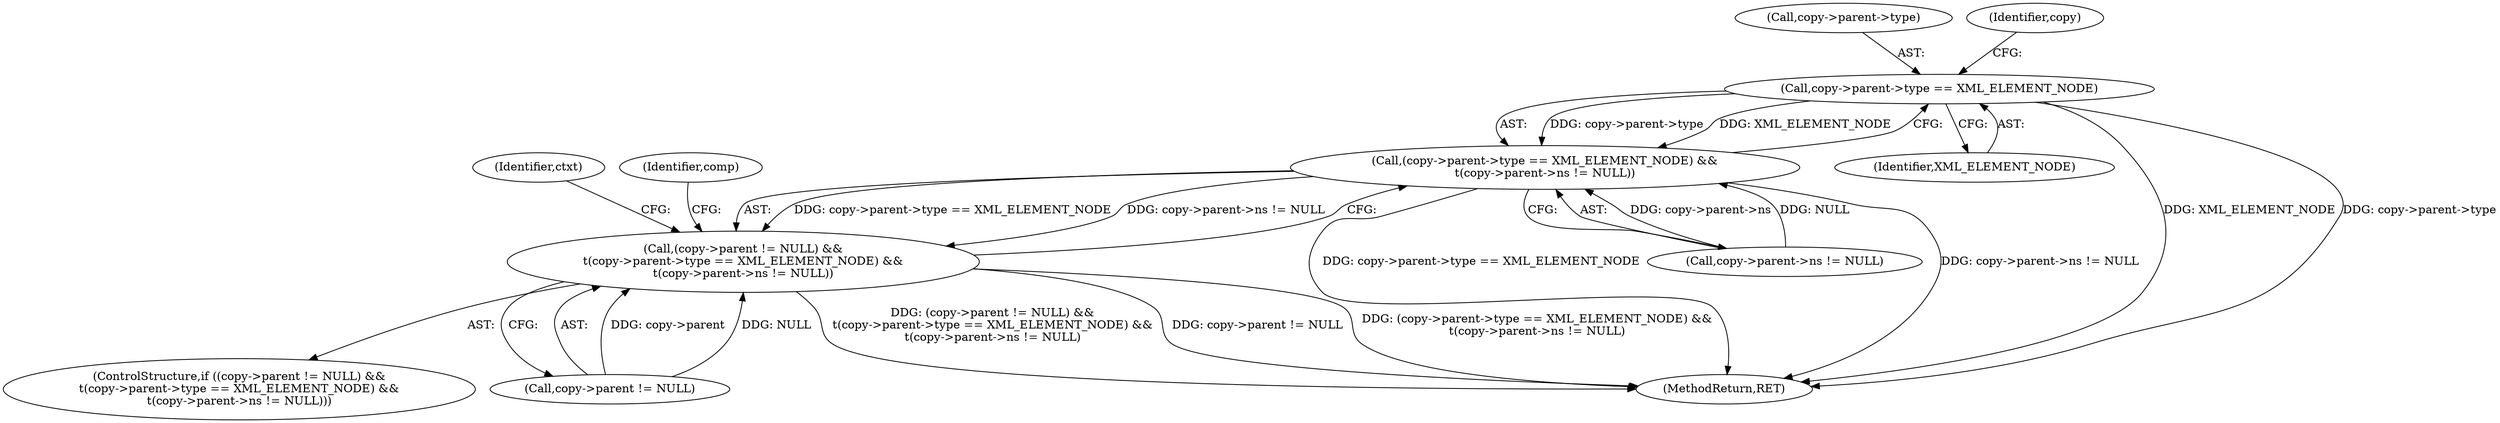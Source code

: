 digraph "0_Chrome_96dbafe288dbe2f0cc45fa3c39daf6d0c37acbab_39@API" {
"1000298" [label="(Call,copy->parent->type == XML_ELEMENT_NODE)"];
"1000297" [label="(Call,(copy->parent->type == XML_ELEMENT_NODE) &&\n\t(copy->parent->ns != NULL))"];
"1000291" [label="(Call,(copy->parent != NULL) &&\n\t(copy->parent->type == XML_ELEMENT_NODE) &&\n\t(copy->parent->ns != NULL))"];
"1000304" [label="(Identifier,XML_ELEMENT_NODE)"];
"1000305" [label="(Call,copy->parent->ns != NULL)"];
"1000290" [label="(ControlStructure,if ((copy->parent != NULL) &&\n\t(copy->parent->type == XML_ELEMENT_NODE) &&\n\t(copy->parent->ns != NULL)))"];
"1000292" [label="(Call,copy->parent != NULL)"];
"1000297" [label="(Call,(copy->parent->type == XML_ELEMENT_NODE) &&\n\t(copy->parent->ns != NULL))"];
"1000291" [label="(Call,(copy->parent != NULL) &&\n\t(copy->parent->type == XML_ELEMENT_NODE) &&\n\t(copy->parent->ns != NULL))"];
"1000299" [label="(Call,copy->parent->type)"];
"1000523" [label="(MethodReturn,RET)"];
"1000298" [label="(Call,copy->parent->type == XML_ELEMENT_NODE)"];
"1000314" [label="(Identifier,ctxt)"];
"1000321" [label="(Identifier,comp)"];
"1000308" [label="(Identifier,copy)"];
"1000298" -> "1000297"  [label="AST: "];
"1000298" -> "1000304"  [label="CFG: "];
"1000299" -> "1000298"  [label="AST: "];
"1000304" -> "1000298"  [label="AST: "];
"1000308" -> "1000298"  [label="CFG: "];
"1000297" -> "1000298"  [label="CFG: "];
"1000298" -> "1000523"  [label="DDG: XML_ELEMENT_NODE"];
"1000298" -> "1000523"  [label="DDG: copy->parent->type"];
"1000298" -> "1000297"  [label="DDG: copy->parent->type"];
"1000298" -> "1000297"  [label="DDG: XML_ELEMENT_NODE"];
"1000297" -> "1000291"  [label="AST: "];
"1000297" -> "1000305"  [label="CFG: "];
"1000305" -> "1000297"  [label="AST: "];
"1000291" -> "1000297"  [label="CFG: "];
"1000297" -> "1000523"  [label="DDG: copy->parent->type == XML_ELEMENT_NODE"];
"1000297" -> "1000523"  [label="DDG: copy->parent->ns != NULL"];
"1000297" -> "1000291"  [label="DDG: copy->parent->type == XML_ELEMENT_NODE"];
"1000297" -> "1000291"  [label="DDG: copy->parent->ns != NULL"];
"1000305" -> "1000297"  [label="DDG: copy->parent->ns"];
"1000305" -> "1000297"  [label="DDG: NULL"];
"1000291" -> "1000290"  [label="AST: "];
"1000291" -> "1000292"  [label="CFG: "];
"1000292" -> "1000291"  [label="AST: "];
"1000314" -> "1000291"  [label="CFG: "];
"1000321" -> "1000291"  [label="CFG: "];
"1000291" -> "1000523"  [label="DDG: (copy->parent != NULL) &&\n\t(copy->parent->type == XML_ELEMENT_NODE) &&\n\t(copy->parent->ns != NULL)"];
"1000291" -> "1000523"  [label="DDG: copy->parent != NULL"];
"1000291" -> "1000523"  [label="DDG: (copy->parent->type == XML_ELEMENT_NODE) &&\n\t(copy->parent->ns != NULL)"];
"1000292" -> "1000291"  [label="DDG: copy->parent"];
"1000292" -> "1000291"  [label="DDG: NULL"];
}
